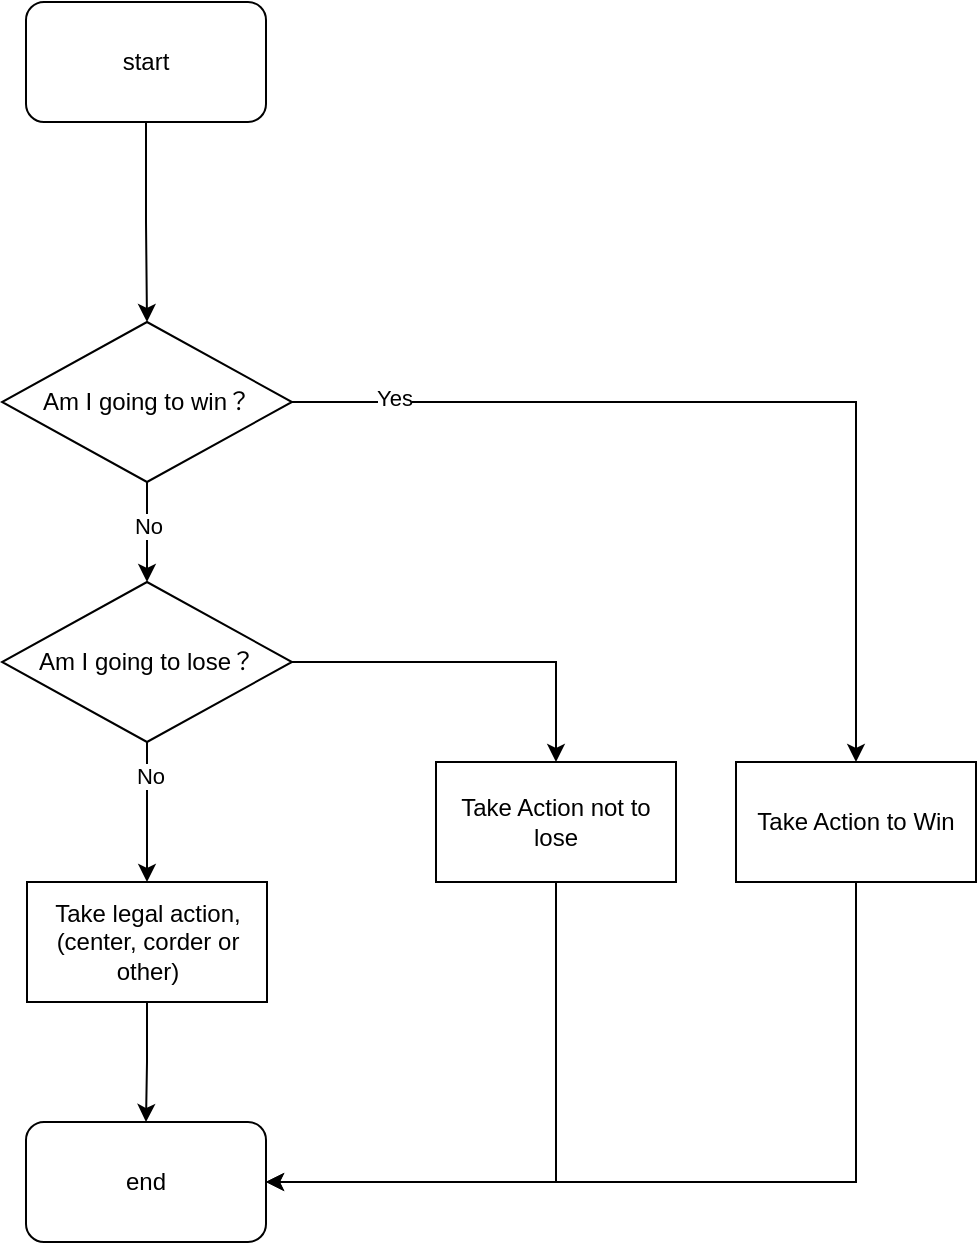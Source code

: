 <mxfile version="15.8.7" type="github"><diagram id="rTiVK4EpuTf02A9JKrwi" name="Page-1"><mxGraphModel dx="1042" dy="674" grid="1" gridSize="10" guides="1" tooltips="1" connect="1" arrows="1" fold="1" page="1" pageScale="1" pageWidth="850" pageHeight="1100" math="0" shadow="0"><root><mxCell id="0"/><mxCell id="1" parent="0"/><mxCell id="Zag2WmijDfg3QIRqm3Ni-4" style="edgeStyle=orthogonalEdgeStyle;rounded=0;orthogonalLoop=1;jettySize=auto;html=1;entryX=0.5;entryY=0;entryDx=0;entryDy=0;" edge="1" parent="1" source="Zag2WmijDfg3QIRqm3Ni-2" target="Zag2WmijDfg3QIRqm3Ni-3"><mxGeometry relative="1" as="geometry"/></mxCell><mxCell id="Zag2WmijDfg3QIRqm3Ni-2" value="start" style="rounded=1;whiteSpace=wrap;html=1;" vertex="1" parent="1"><mxGeometry x="365" y="160" width="120" height="60" as="geometry"/></mxCell><mxCell id="Zag2WmijDfg3QIRqm3Ni-10" style="edgeStyle=orthogonalEdgeStyle;rounded=0;orthogonalLoop=1;jettySize=auto;html=1;entryX=0.5;entryY=0;entryDx=0;entryDy=0;" edge="1" parent="1" source="Zag2WmijDfg3QIRqm3Ni-3" target="Zag2WmijDfg3QIRqm3Ni-9"><mxGeometry relative="1" as="geometry"/></mxCell><mxCell id="Zag2WmijDfg3QIRqm3Ni-13" value="Yes" style="edgeLabel;html=1;align=center;verticalAlign=middle;resizable=0;points=[];" vertex="1" connectable="0" parent="Zag2WmijDfg3QIRqm3Ni-10"><mxGeometry x="-0.779" y="2" relative="1" as="geometry"><mxPoint as="offset"/></mxGeometry></mxCell><mxCell id="Zag2WmijDfg3QIRqm3Ni-12" style="edgeStyle=orthogonalEdgeStyle;rounded=0;orthogonalLoop=1;jettySize=auto;html=1;entryX=0.5;entryY=0;entryDx=0;entryDy=0;" edge="1" parent="1" source="Zag2WmijDfg3QIRqm3Ni-3" target="Zag2WmijDfg3QIRqm3Ni-5"><mxGeometry relative="1" as="geometry"/></mxCell><mxCell id="Zag2WmijDfg3QIRqm3Ni-14" value="No" style="edgeLabel;html=1;align=center;verticalAlign=middle;resizable=0;points=[];" vertex="1" connectable="0" parent="Zag2WmijDfg3QIRqm3Ni-12"><mxGeometry x="-0.12" relative="1" as="geometry"><mxPoint as="offset"/></mxGeometry></mxCell><mxCell id="Zag2WmijDfg3QIRqm3Ni-3" value="Am I going to win？" style="rhombus;whiteSpace=wrap;html=1;" vertex="1" parent="1"><mxGeometry x="353" y="320" width="145" height="80" as="geometry"/></mxCell><mxCell id="Zag2WmijDfg3QIRqm3Ni-15" style="edgeStyle=orthogonalEdgeStyle;rounded=0;orthogonalLoop=1;jettySize=auto;html=1;entryX=0.5;entryY=0;entryDx=0;entryDy=0;" edge="1" parent="1" source="Zag2WmijDfg3QIRqm3Ni-5" target="Zag2WmijDfg3QIRqm3Ni-6"><mxGeometry relative="1" as="geometry"/></mxCell><mxCell id="Zag2WmijDfg3QIRqm3Ni-16" value="No" style="edgeLabel;html=1;align=center;verticalAlign=middle;resizable=0;points=[];" vertex="1" connectable="0" parent="Zag2WmijDfg3QIRqm3Ni-15"><mxGeometry x="-0.514" y="1" relative="1" as="geometry"><mxPoint as="offset"/></mxGeometry></mxCell><mxCell id="Zag2WmijDfg3QIRqm3Ni-18" style="edgeStyle=orthogonalEdgeStyle;rounded=0;orthogonalLoop=1;jettySize=auto;html=1;entryX=0.5;entryY=0;entryDx=0;entryDy=0;" edge="1" parent="1" source="Zag2WmijDfg3QIRqm3Ni-5" target="Zag2WmijDfg3QIRqm3Ni-17"><mxGeometry relative="1" as="geometry"/></mxCell><mxCell id="Zag2WmijDfg3QIRqm3Ni-5" value="Am I going to lose？" style="rhombus;whiteSpace=wrap;html=1;" vertex="1" parent="1"><mxGeometry x="353" y="450" width="145" height="80" as="geometry"/></mxCell><mxCell id="Zag2WmijDfg3QIRqm3Ni-20" style="edgeStyle=orthogonalEdgeStyle;rounded=0;orthogonalLoop=1;jettySize=auto;html=1;entryX=0.5;entryY=0;entryDx=0;entryDy=0;" edge="1" parent="1" source="Zag2WmijDfg3QIRqm3Ni-6" target="Zag2WmijDfg3QIRqm3Ni-7"><mxGeometry relative="1" as="geometry"/></mxCell><mxCell id="Zag2WmijDfg3QIRqm3Ni-6" value="Take legal action, (center, corder or other)" style="rounded=0;whiteSpace=wrap;html=1;" vertex="1" parent="1"><mxGeometry x="365.5" y="600" width="120" height="60" as="geometry"/></mxCell><mxCell id="Zag2WmijDfg3QIRqm3Ni-7" value="end" style="rounded=1;whiteSpace=wrap;html=1;" vertex="1" parent="1"><mxGeometry x="365" y="720" width="120" height="60" as="geometry"/></mxCell><mxCell id="Zag2WmijDfg3QIRqm3Ni-11" style="edgeStyle=orthogonalEdgeStyle;rounded=0;orthogonalLoop=1;jettySize=auto;html=1;entryX=1;entryY=0.5;entryDx=0;entryDy=0;exitX=0.5;exitY=1;exitDx=0;exitDy=0;" edge="1" parent="1" source="Zag2WmijDfg3QIRqm3Ni-9" target="Zag2WmijDfg3QIRqm3Ni-7"><mxGeometry relative="1" as="geometry"/></mxCell><mxCell id="Zag2WmijDfg3QIRqm3Ni-9" value="Take Action to Win" style="rounded=0;whiteSpace=wrap;html=1;" vertex="1" parent="1"><mxGeometry x="720" y="540" width="120" height="60" as="geometry"/></mxCell><mxCell id="Zag2WmijDfg3QIRqm3Ni-19" style="edgeStyle=orthogonalEdgeStyle;rounded=0;orthogonalLoop=1;jettySize=auto;html=1;exitX=0.5;exitY=1;exitDx=0;exitDy=0;entryX=1;entryY=0.5;entryDx=0;entryDy=0;" edge="1" parent="1" source="Zag2WmijDfg3QIRqm3Ni-17" target="Zag2WmijDfg3QIRqm3Ni-7"><mxGeometry relative="1" as="geometry"/></mxCell><mxCell id="Zag2WmijDfg3QIRqm3Ni-17" value="Take Action not to lose" style="rounded=0;whiteSpace=wrap;html=1;" vertex="1" parent="1"><mxGeometry x="570" y="540" width="120" height="60" as="geometry"/></mxCell></root></mxGraphModel></diagram></mxfile>
